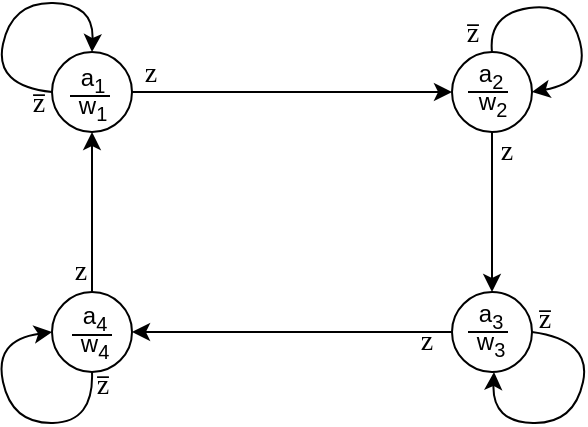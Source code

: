 <mxfile version="17.4.2" type="device"><diagram id="EPyaP_IT_-4wKm_l9Mdf" name="Страница 1"><mxGraphModel dx="798" dy="499" grid="0" gridSize="10" guides="1" tooltips="1" connect="1" arrows="1" fold="1" page="1" pageScale="1" pageWidth="827" pageHeight="1169" math="0" shadow="0"><root><mxCell id="0"/><mxCell id="1" parent="0"/><mxCell id="klPtC8v0fMrzn7MrbiJN-1" style="edgeStyle=orthogonalEdgeStyle;rounded=0;orthogonalLoop=1;jettySize=auto;html=1;exitX=1;exitY=0.5;exitDx=0;exitDy=0;entryX=0;entryY=0.5;entryDx=0;entryDy=0;fontFamily=Times New Roman;fontSize=14;" edge="1" parent="1" source="klPtC8v0fMrzn7MrbiJN-3" target="klPtC8v0fMrzn7MrbiJN-5"><mxGeometry relative="1" as="geometry"/></mxCell><mxCell id="klPtC8v0fMrzn7MrbiJN-2" style="edgeStyle=orthogonalEdgeStyle;rounded=0;orthogonalLoop=1;jettySize=auto;html=1;exitX=0.5;exitY=0;exitDx=0;exitDy=0;entryX=0.5;entryY=1;entryDx=0;entryDy=0;fontFamily=Times New Roman;fontSize=14;" edge="1" parent="1" source="klPtC8v0fMrzn7MrbiJN-8" target="klPtC8v0fMrzn7MrbiJN-3"><mxGeometry relative="1" as="geometry"/></mxCell><mxCell id="klPtC8v0fMrzn7MrbiJN-3" value="" style="ellipse;whiteSpace=wrap;html=1;aspect=fixed;fontFamily=Times New Roman;fontSize=14;" vertex="1" parent="1"><mxGeometry x="280" y="160" width="40" height="40" as="geometry"/></mxCell><mxCell id="klPtC8v0fMrzn7MrbiJN-4" style="edgeStyle=orthogonalEdgeStyle;rounded=0;orthogonalLoop=1;jettySize=auto;html=1;exitX=0.5;exitY=1;exitDx=0;exitDy=0;fontFamily=Times New Roman;fontSize=14;" edge="1" parent="1" source="klPtC8v0fMrzn7MrbiJN-5" target="klPtC8v0fMrzn7MrbiJN-6"><mxGeometry relative="1" as="geometry"/></mxCell><mxCell id="klPtC8v0fMrzn7MrbiJN-5" value="" style="ellipse;whiteSpace=wrap;html=1;aspect=fixed;" vertex="1" parent="1"><mxGeometry x="480" y="160" width="40" height="40" as="geometry"/></mxCell><mxCell id="klPtC8v0fMrzn7MrbiJN-32" style="edgeStyle=orthogonalEdgeStyle;rounded=0;orthogonalLoop=1;jettySize=auto;html=1;exitX=0;exitY=0.5;exitDx=0;exitDy=0;entryX=1;entryY=0.5;entryDx=0;entryDy=0;" edge="1" parent="1" source="klPtC8v0fMrzn7MrbiJN-6" target="klPtC8v0fMrzn7MrbiJN-8"><mxGeometry relative="1" as="geometry"/></mxCell><mxCell id="klPtC8v0fMrzn7MrbiJN-6" value="" style="ellipse;whiteSpace=wrap;html=1;aspect=fixed;" vertex="1" parent="1"><mxGeometry x="480" y="280" width="40" height="40" as="geometry"/></mxCell><mxCell id="klPtC8v0fMrzn7MrbiJN-8" value="" style="ellipse;whiteSpace=wrap;html=1;aspect=fixed;" vertex="1" parent="1"><mxGeometry x="280" y="280" width="40" height="40" as="geometry"/></mxCell><mxCell id="klPtC8v0fMrzn7MrbiJN-12" value="" style="curved=1;endArrow=classic;html=1;rounded=0;fontFamily=Times New Roman;fontSize=14;exitX=0.5;exitY=0;exitDx=0;exitDy=0;entryX=1;entryY=0.5;entryDx=0;entryDy=0;" edge="1" parent="1" source="klPtC8v0fMrzn7MrbiJN-5" target="klPtC8v0fMrzn7MrbiJN-5"><mxGeometry width="50" height="50" relative="1" as="geometry"><mxPoint x="499" y="243" as="sourcePoint"/><mxPoint x="549" y="193" as="targetPoint"/><Array as="points"><mxPoint x="498" y="141"/><mxPoint x="539" y="135"/><mxPoint x="549" y="175"/></Array></mxGeometry></mxCell><mxCell id="klPtC8v0fMrzn7MrbiJN-13" value="" style="curved=1;endArrow=classic;html=1;rounded=0;fontFamily=Times New Roman;fontSize=14;exitX=0.5;exitY=1;exitDx=0;exitDy=0;entryX=0;entryY=0.5;entryDx=0;entryDy=0;" edge="1" parent="1" source="klPtC8v0fMrzn7MrbiJN-8" target="klPtC8v0fMrzn7MrbiJN-8"><mxGeometry width="50" height="50" relative="1" as="geometry"><mxPoint x="397" y="233" as="sourcePoint"/><mxPoint x="347" y="283" as="targetPoint"/><Array as="points"><mxPoint x="301" y="345"/><mxPoint x="260" y="346"/><mxPoint x="251" y="304"/></Array></mxGeometry></mxCell><mxCell id="klPtC8v0fMrzn7MrbiJN-16" value="z" style="text;html=1;align=center;verticalAlign=middle;resizable=0;points=[];autosize=1;strokeColor=none;fillColor=none;fontSize=14;fontFamily=Times New Roman;" vertex="1" parent="1"><mxGeometry x="319" y="161" width="20" height="20" as="geometry"/></mxCell><mxCell id="klPtC8v0fMrzn7MrbiJN-17" value="z" style="text;html=1;align=center;verticalAlign=middle;resizable=0;points=[];autosize=1;strokeColor=none;fillColor=none;fontSize=14;fontFamily=Times New Roman;" vertex="1" parent="1"><mxGeometry x="284" y="260" width="20" height="20" as="geometry"/></mxCell><mxCell id="klPtC8v0fMrzn7MrbiJN-19" value="z" style="text;html=1;align=center;verticalAlign=middle;resizable=0;points=[];autosize=1;strokeColor=none;fillColor=none;fontSize=14;fontFamily=Times New Roman;" vertex="1" parent="1"><mxGeometry x="497" y="200" width="20" height="20" as="geometry"/></mxCell><mxCell id="klPtC8v0fMrzn7MrbiJN-33" value="z" style="text;html=1;align=center;verticalAlign=middle;resizable=0;points=[];autosize=1;strokeColor=none;fillColor=none;fontSize=14;fontFamily=Times New Roman;" vertex="1" parent="1"><mxGeometry x="457" y="295" width="20" height="20" as="geometry"/></mxCell><mxCell id="klPtC8v0fMrzn7MrbiJN-36" value="" style="curved=1;endArrow=classic;html=1;rounded=0;fontFamily=Times New Roman;fontSize=14;exitX=1;exitY=0.5;exitDx=0;exitDy=0;entryX=1;entryY=0.5;entryDx=0;entryDy=0;" edge="1" parent="1" source="klPtC8v0fMrzn7MrbiJN-6"><mxGeometry width="50" height="50" relative="1" as="geometry"><mxPoint x="521" y="300" as="sourcePoint"/><mxPoint x="501" y="320" as="targetPoint"/><Array as="points"><mxPoint x="550" y="304"/><mxPoint x="541" y="346"/><mxPoint x="500" y="345"/></Array></mxGeometry></mxCell><mxCell id="klPtC8v0fMrzn7MrbiJN-39" value="" style="curved=1;endArrow=classic;html=1;rounded=0;fontFamily=Times New Roman;fontSize=14;exitX=0;exitY=0.5;exitDx=0;exitDy=0;entryX=0.5;entryY=0;entryDx=0;entryDy=0;" edge="1" parent="1" source="klPtC8v0fMrzn7MrbiJN-3" target="klPtC8v0fMrzn7MrbiJN-3"><mxGeometry width="50" height="50" relative="1" as="geometry"><mxPoint x="281" y="181" as="sourcePoint"/><mxPoint x="300.0" y="161" as="targetPoint"/><Array as="points"><mxPoint x="251" y="177"/><mxPoint x="260" y="135"/><mxPoint x="301" y="136"/></Array></mxGeometry></mxCell><mxCell id="klPtC8v0fMrzn7MrbiJN-43" value="" style="group" vertex="1" connectable="0" parent="1"><mxGeometry x="480" y="141" width="20" height="20" as="geometry"/></mxCell><mxCell id="klPtC8v0fMrzn7MrbiJN-31" value="z" style="text;html=1;align=center;verticalAlign=middle;resizable=0;points=[];autosize=1;strokeColor=none;fillColor=none;fontSize=14;fontFamily=Times New Roman;" vertex="1" parent="klPtC8v0fMrzn7MrbiJN-43"><mxGeometry width="20" height="20" as="geometry"/></mxCell><mxCell id="klPtC8v0fMrzn7MrbiJN-41" value="&lt;span style=&quot;font-size: 125%&quot;&gt;‾&lt;/span&gt;" style="text;html=1;align=center;verticalAlign=middle;resizable=0;points=[];autosize=1;strokeColor=none;fillColor=none;" vertex="1" parent="klPtC8v0fMrzn7MrbiJN-43"><mxGeometry x="2.5" y="1" width="15" height="19" as="geometry"/></mxCell><mxCell id="klPtC8v0fMrzn7MrbiJN-44" value="" style="group" vertex="1" connectable="0" parent="1"><mxGeometry x="516" y="284" width="20" height="20" as="geometry"/></mxCell><mxCell id="klPtC8v0fMrzn7MrbiJN-45" value="z" style="text;html=1;align=center;verticalAlign=middle;resizable=0;points=[];autosize=1;strokeColor=none;fillColor=none;fontSize=14;fontFamily=Times New Roman;" vertex="1" parent="klPtC8v0fMrzn7MrbiJN-44"><mxGeometry width="20" height="20" as="geometry"/></mxCell><mxCell id="klPtC8v0fMrzn7MrbiJN-46" value="&lt;span style=&quot;font-size: 125%&quot;&gt;‾&lt;/span&gt;" style="text;html=1;align=center;verticalAlign=middle;resizable=0;points=[];autosize=1;strokeColor=none;fillColor=none;" vertex="1" parent="klPtC8v0fMrzn7MrbiJN-44"><mxGeometry x="2.5" y="1" width="15" height="19" as="geometry"/></mxCell><mxCell id="klPtC8v0fMrzn7MrbiJN-47" value="" style="group" vertex="1" connectable="0" parent="1"><mxGeometry x="295" y="317" width="20" height="20" as="geometry"/></mxCell><mxCell id="klPtC8v0fMrzn7MrbiJN-48" value="z" style="text;html=1;align=center;verticalAlign=middle;resizable=0;points=[];autosize=1;strokeColor=none;fillColor=none;fontSize=14;fontFamily=Times New Roman;" vertex="1" parent="klPtC8v0fMrzn7MrbiJN-47"><mxGeometry width="20" height="20" as="geometry"/></mxCell><mxCell id="klPtC8v0fMrzn7MrbiJN-49" value="&lt;span style=&quot;font-size: 125%&quot;&gt;‾&lt;/span&gt;" style="text;html=1;align=center;verticalAlign=middle;resizable=0;points=[];autosize=1;strokeColor=none;fillColor=none;" vertex="1" parent="klPtC8v0fMrzn7MrbiJN-47"><mxGeometry x="2.5" y="1" width="15" height="19" as="geometry"/></mxCell><mxCell id="klPtC8v0fMrzn7MrbiJN-50" value="" style="group" vertex="1" connectable="0" parent="1"><mxGeometry x="263" y="176" width="20" height="20" as="geometry"/></mxCell><mxCell id="klPtC8v0fMrzn7MrbiJN-51" value="z" style="text;html=1;align=center;verticalAlign=middle;resizable=0;points=[];autosize=1;strokeColor=none;fillColor=none;fontSize=14;fontFamily=Times New Roman;" vertex="1" parent="klPtC8v0fMrzn7MrbiJN-50"><mxGeometry width="20" height="20" as="geometry"/></mxCell><mxCell id="klPtC8v0fMrzn7MrbiJN-52" value="&lt;span style=&quot;font-size: 125%&quot;&gt;‾&lt;/span&gt;" style="text;html=1;align=center;verticalAlign=middle;resizable=0;points=[];autosize=1;strokeColor=none;fillColor=none;" vertex="1" parent="klPtC8v0fMrzn7MrbiJN-50"><mxGeometry x="2.5" y="1" width="15" height="19" as="geometry"/></mxCell><mxCell id="klPtC8v0fMrzn7MrbiJN-57" value="a&lt;sub&gt;1&lt;/sub&gt;" style="text;html=1;align=center;verticalAlign=middle;resizable=0;points=[];autosize=1;strokeColor=none;fillColor=none;" vertex="1" parent="1"><mxGeometry x="289" y="162" width="22" height="23" as="geometry"/></mxCell><mxCell id="klPtC8v0fMrzn7MrbiJN-58" value="w&lt;sub&gt;1&lt;/sub&gt;" style="text;html=1;align=center;verticalAlign=middle;resizable=0;points=[];autosize=1;strokeColor=none;fillColor=none;" vertex="1" parent="1"><mxGeometry x="288" y="176" width="24" height="23" as="geometry"/></mxCell><mxCell id="klPtC8v0fMrzn7MrbiJN-59" value="" style="endArrow=none;html=1;rounded=0;" edge="1" parent="1"><mxGeometry width="50" height="50" relative="1" as="geometry"><mxPoint x="289" y="182" as="sourcePoint"/><mxPoint x="309" y="182" as="targetPoint"/></mxGeometry></mxCell><mxCell id="klPtC8v0fMrzn7MrbiJN-60" value="a&lt;sub&gt;2&lt;/sub&gt;" style="text;html=1;align=center;verticalAlign=middle;resizable=0;points=[];autosize=1;strokeColor=none;fillColor=none;" vertex="1" parent="1"><mxGeometry x="488" y="160" width="22" height="23" as="geometry"/></mxCell><mxCell id="klPtC8v0fMrzn7MrbiJN-61" value="w&lt;sub&gt;2&lt;/sub&gt;" style="text;html=1;align=center;verticalAlign=middle;resizable=0;points=[];autosize=1;strokeColor=none;fillColor=none;" vertex="1" parent="1"><mxGeometry x="488" y="174.5" width="24" height="23" as="geometry"/></mxCell><mxCell id="klPtC8v0fMrzn7MrbiJN-62" value="" style="endArrow=none;html=1;rounded=0;" edge="1" parent="1"><mxGeometry width="50" height="50" relative="1" as="geometry"><mxPoint x="488" y="180" as="sourcePoint"/><mxPoint x="508" y="180" as="targetPoint"/></mxGeometry></mxCell><mxCell id="klPtC8v0fMrzn7MrbiJN-63" value="a&lt;sub&gt;3&lt;/sub&gt;" style="text;html=1;align=center;verticalAlign=middle;resizable=0;points=[];autosize=1;strokeColor=none;fillColor=none;" vertex="1" parent="1"><mxGeometry x="488" y="280" width="22" height="23" as="geometry"/></mxCell><mxCell id="klPtC8v0fMrzn7MrbiJN-64" value="w&lt;sub&gt;3&lt;/sub&gt;" style="text;html=1;align=center;verticalAlign=middle;resizable=0;points=[];autosize=1;strokeColor=none;fillColor=none;" vertex="1" parent="1"><mxGeometry x="487" y="294" width="24" height="23" as="geometry"/></mxCell><mxCell id="klPtC8v0fMrzn7MrbiJN-65" value="" style="endArrow=none;html=1;rounded=0;" edge="1" parent="1"><mxGeometry width="50" height="50" relative="1" as="geometry"><mxPoint x="488" y="300" as="sourcePoint"/><mxPoint x="508" y="300" as="targetPoint"/></mxGeometry></mxCell><mxCell id="klPtC8v0fMrzn7MrbiJN-66" value="a&lt;sub&gt;4&lt;/sub&gt;" style="text;html=1;align=center;verticalAlign=middle;resizable=0;points=[];autosize=1;strokeColor=none;fillColor=none;" vertex="1" parent="1"><mxGeometry x="290" y="281.5" width="22" height="23" as="geometry"/></mxCell><mxCell id="klPtC8v0fMrzn7MrbiJN-67" value="w&lt;sub&gt;4&lt;/sub&gt;" style="text;html=1;align=center;verticalAlign=middle;resizable=0;points=[];autosize=1;strokeColor=none;fillColor=none;" vertex="1" parent="1"><mxGeometry x="289" y="295.5" width="24" height="23" as="geometry"/></mxCell><mxCell id="klPtC8v0fMrzn7MrbiJN-68" value="" style="endArrow=none;html=1;rounded=0;" edge="1" parent="1"><mxGeometry width="50" height="50" relative="1" as="geometry"><mxPoint x="290" y="301.5" as="sourcePoint"/><mxPoint x="310" y="301.5" as="targetPoint"/></mxGeometry></mxCell></root></mxGraphModel></diagram></mxfile>